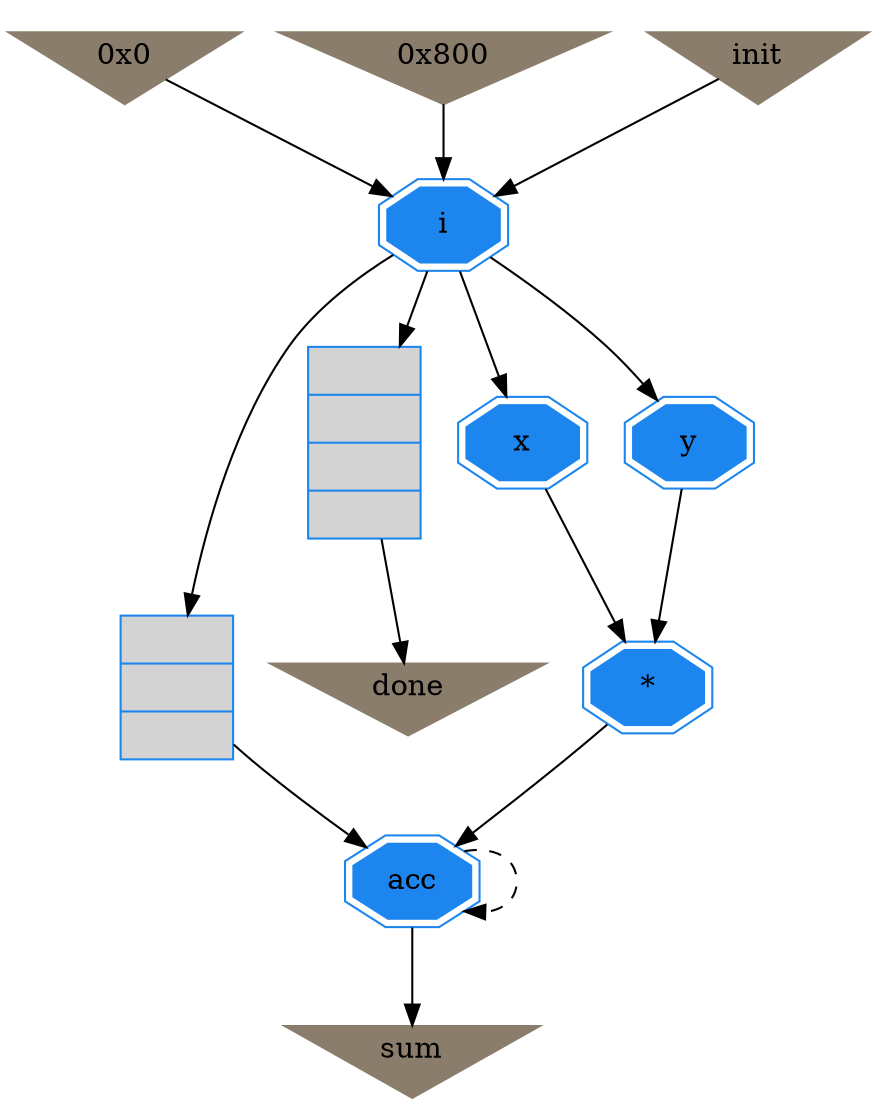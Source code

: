 digraph dotprod1 {
	// Components (Nodes)
	node [shape=ellipse, style=filled, color=dodgerblue2];
	"done" [color=bisque4 shape=invtriangle label="done"];
	"c131" [label="{||}" shape=record fillcolor=lightgray  color=dodgerblue2 ];
	"c130" [label="{|||}" shape=record fillcolor=lightgray  color=dodgerblue2 ];
	"c110" [color=bisque4 shape=invtriangle label="0x0"];
	"x_mult_op_s_p_y_1" [label="*" shape=doubleoctagon  color=dodgerblue2 ];
	"acc" [label="acc" shape=doubleoctagon  color=dodgerblue2 ];
	"c111" [color=bisque4 shape=invtriangle label="0x800"];
	"x" [label="x" shape=doubleoctagon  color=dodgerblue2 ];
	"sum" [color=bisque4 shape=invtriangle label="sum"];
	"y" [label="y" shape=doubleoctagon  color=dodgerblue2 ];
	"i" [label="i" shape=doubleoctagon  color=dodgerblue2 ];
	"init" [color=bisque4 shape=invtriangle label="init"];

	// Signals (Edges)
	"c110" -> "i"
	"init" -> "i"
	"c131" -> "acc"
	"c130" -> "done"
	"i" -> "c131":input
	"i" -> "c130":input
	"x_mult_op_s_p_y_1" -> "acc"
	"acc" -> "sum"
	"y" -> "x_mult_op_s_p_y_1"
	"i" -> "y"
	"c111" -> "i"
	"acc" -> "acc" [style=dashed];
	"x" -> "x_mult_op_s_p_y_1"
	"i" -> "x"
}